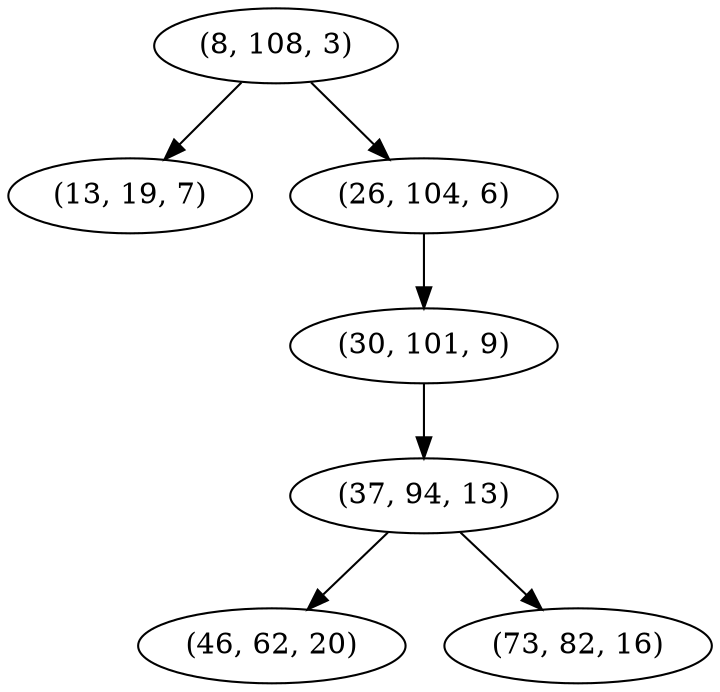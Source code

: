 digraph tree {
    "(8, 108, 3)";
    "(13, 19, 7)";
    "(26, 104, 6)";
    "(30, 101, 9)";
    "(37, 94, 13)";
    "(46, 62, 20)";
    "(73, 82, 16)";
    "(8, 108, 3)" -> "(13, 19, 7)";
    "(8, 108, 3)" -> "(26, 104, 6)";
    "(26, 104, 6)" -> "(30, 101, 9)";
    "(30, 101, 9)" -> "(37, 94, 13)";
    "(37, 94, 13)" -> "(46, 62, 20)";
    "(37, 94, 13)" -> "(73, 82, 16)";
}
